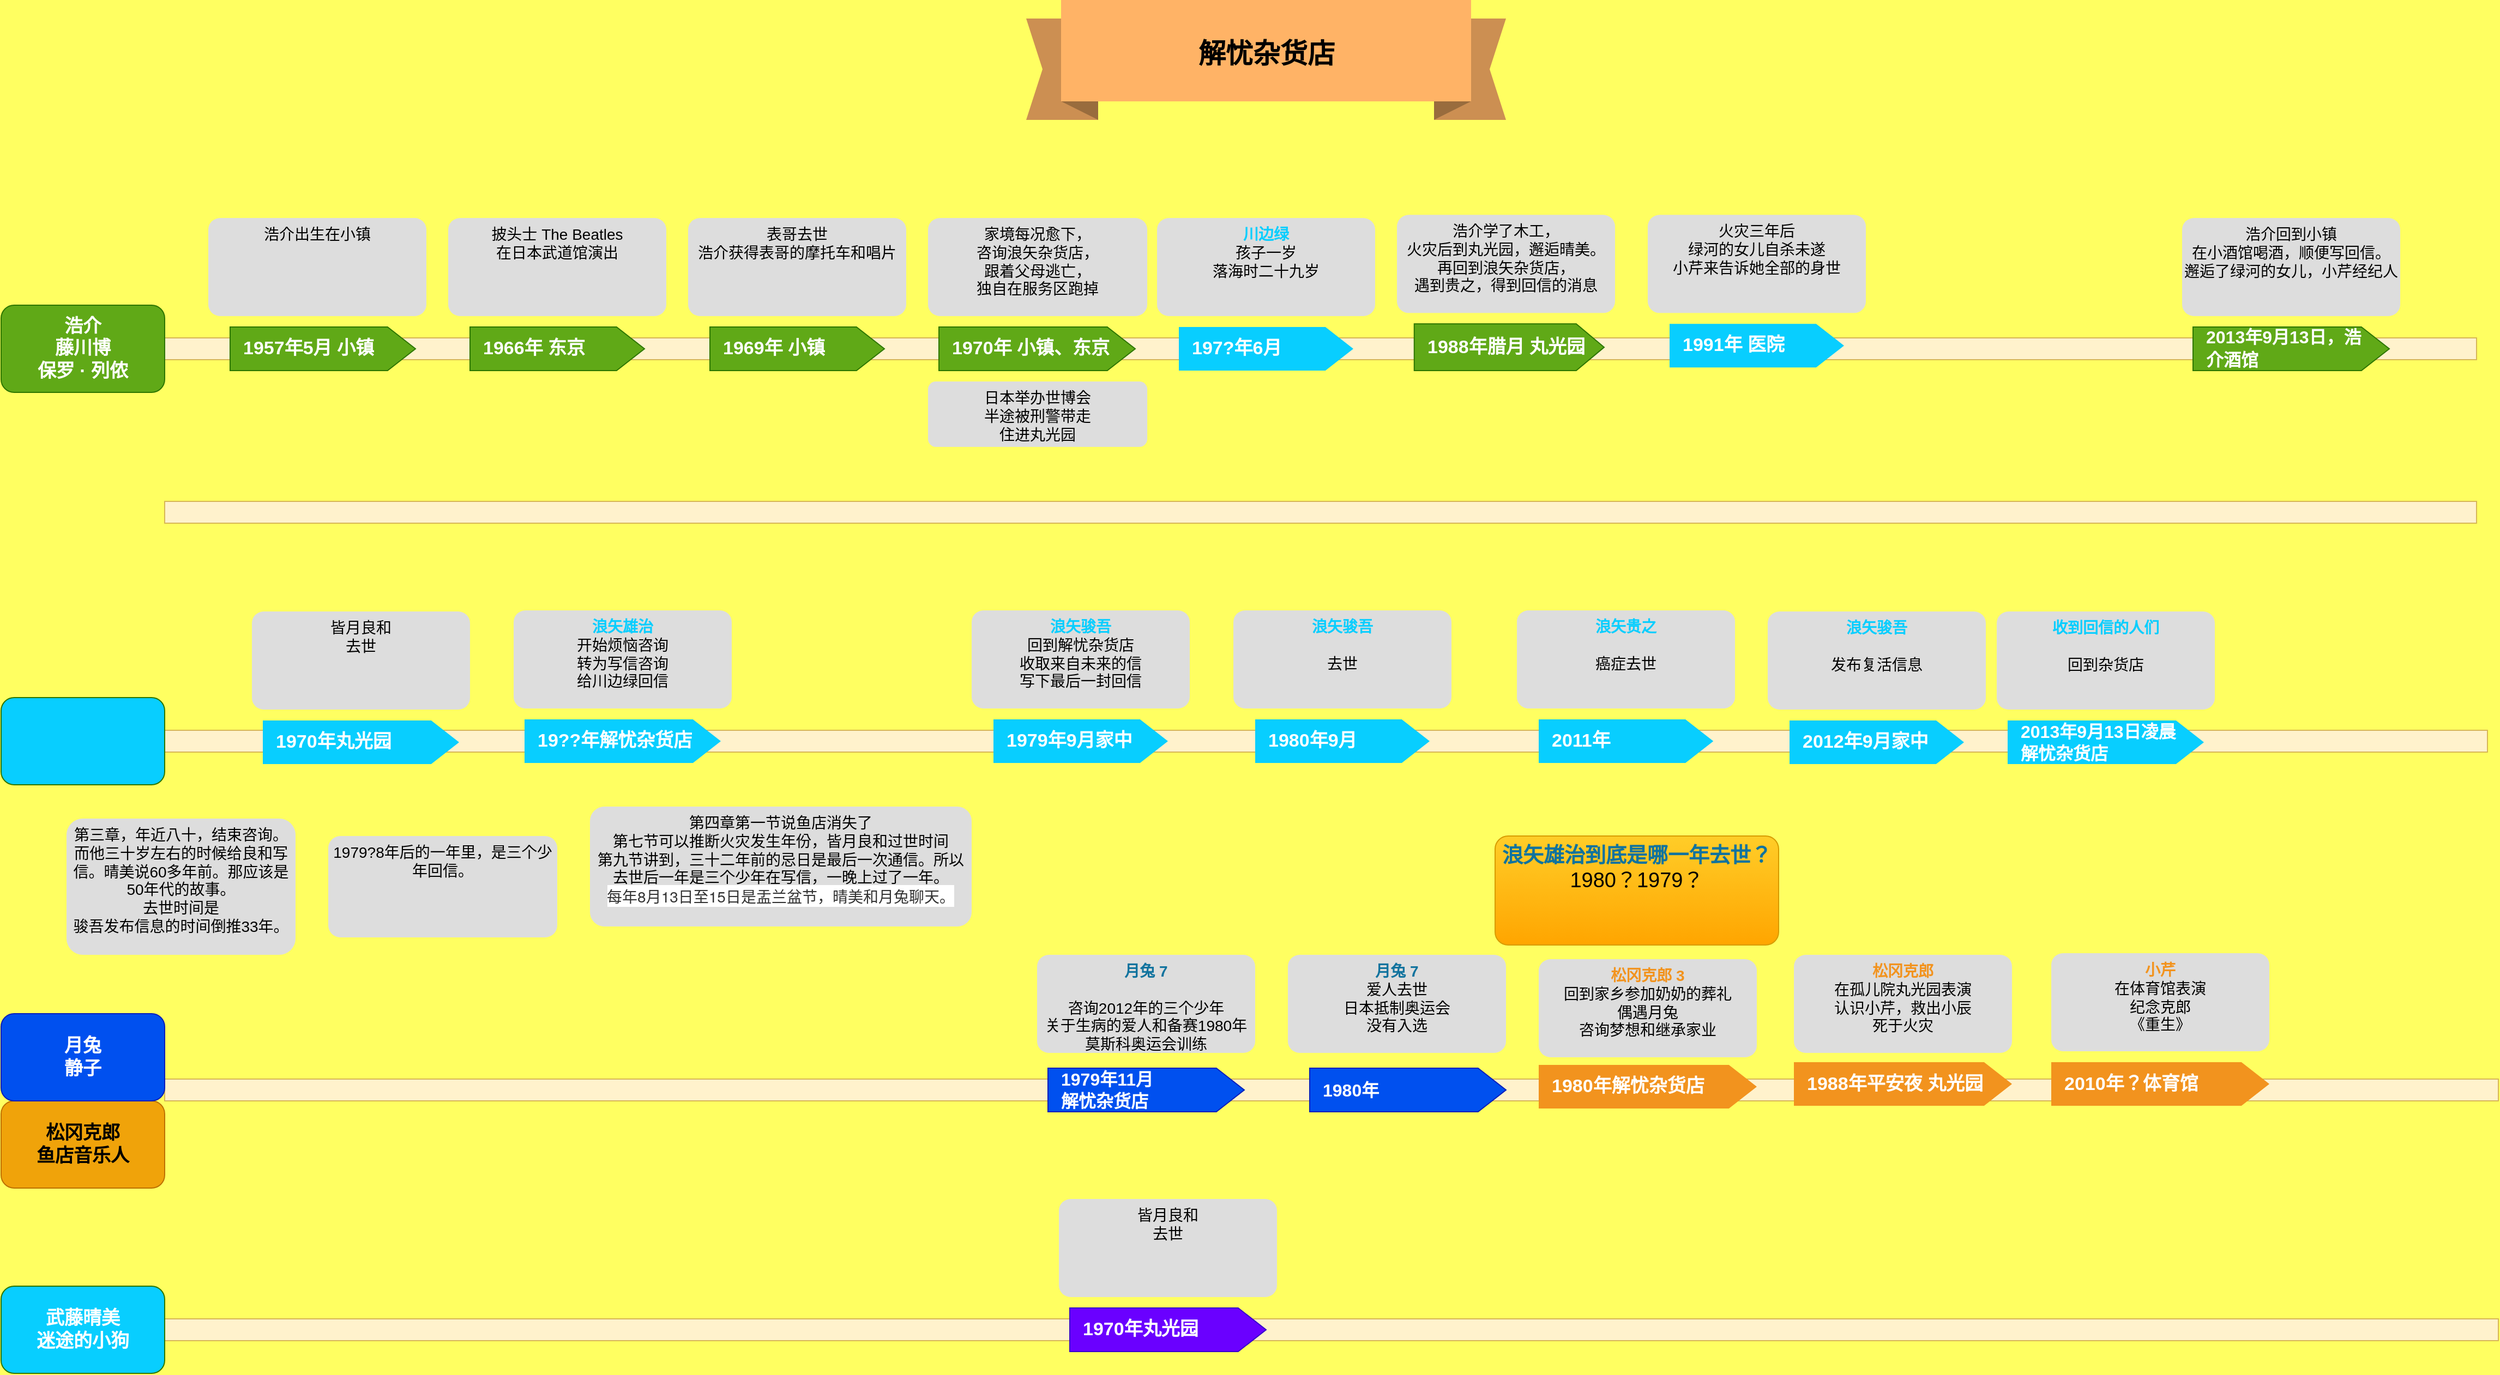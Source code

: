 <mxfile>
    <diagram id="RsIdBPM_8vTTZZchia6I" name="第 1 页">
        <mxGraphModel dx="990" dy="574" grid="1" gridSize="10" guides="1" tooltips="1" connect="1" arrows="1" fold="1" page="1" pageScale="1" pageWidth="1169" pageHeight="827" background="#FFFF61" math="0" shadow="0">
            <root>
                <mxCell id="0"/>
                <mxCell id="1" parent="0"/>
                <mxCell id="T1ekDT1JVOHgqmzILH7V-34" value="" style="fillColor=#fff2cc;rounded=0;strokeColor=#d6b656;fontFamily=Helvetica;fontSize=12;html=1;movable=1;resizable=1;rotatable=1;deletable=1;editable=1;connectable=1;" parent="1" vertex="1">
                    <mxGeometry x="160" y="1270" width="2140" height="20" as="geometry"/>
                </mxCell>
                <mxCell id="Er0_FSA5xdFPDI5IZl6u-3" value="" style="fillColor=#fff2cc;rounded=0;strokeColor=#d6b656;fontFamily=Helvetica;fontSize=12;html=1;movable=1;resizable=1;rotatable=1;deletable=1;editable=1;connectable=1;" parent="1" vertex="1">
                    <mxGeometry x="160" y="370" width="2120" height="20" as="geometry"/>
                </mxCell>
                <mxCell id="Lcyl5jMZLTwqMklo087K-77" value="" style="fillColor=#fff2cc;rounded=0;strokeColor=#d6b656;fontFamily=Helvetica;fontSize=12;html=1;movable=1;resizable=1;rotatable=1;deletable=1;editable=1;connectable=1;" parent="1" vertex="1">
                    <mxGeometry x="160" y="730" width="2130" height="20" as="geometry"/>
                </mxCell>
                <mxCell id="Lcyl5jMZLTwqMklo087K-66" value="" style="group;fontSize=10;" parent="1" vertex="1" connectable="0">
                    <mxGeometry x="1840" y="621" width="200" height="140" as="geometry"/>
                </mxCell>
                <mxCell id="Lcyl5jMZLTwqMklo087K-67" value="&lt;font style=&quot;font-size: 16px;&quot;&gt;2013年9月13日凌晨&lt;br style=&quot;font-size: 16px;&quot;&gt;解忧杂货店&lt;/font&gt;" style="shape=mxgraph.infographic.ribbonSimple;notch1=0;notch2=25.6;notch=0;html=1;fillColor=#08CEFF;strokeColor=none;shadow=0;fontSize=16;fontColor=#FFFFFF;align=left;spacingLeft=10;fontStyle=1;rounded=1;fontFamily=Helvetica;" parent="Lcyl5jMZLTwqMklo087K-66" vertex="1">
                    <mxGeometry x="10" y="100" width="180" height="40" as="geometry"/>
                </mxCell>
                <mxCell id="Lcyl5jMZLTwqMklo087K-68" value="&lt;font style=&quot;font-size: 14px;&quot;&gt;&lt;b style=&quot;&quot;&gt;&lt;font color=&quot;#08ceff&quot;&gt;收到回信的人们&lt;/font&gt;&lt;br&gt;&lt;/b&gt;&lt;br&gt;回到杂货店&lt;br style=&quot;font-size: 14px;&quot;&gt;&lt;/font&gt;" style="rounded=1;strokeColor=none;fillColor=#DDDDDD;align=center;arcSize=12;verticalAlign=top;whiteSpace=wrap;html=1;fontSize=14;fontFamily=Helvetica;fontColor=default;" parent="Lcyl5jMZLTwqMklo087K-66" vertex="1">
                    <mxGeometry width="200" height="90" as="geometry"/>
                </mxCell>
                <mxCell id="Lcyl5jMZLTwqMklo087K-79" value="" style="group" parent="1" vertex="1" connectable="0">
                    <mxGeometry x="480" y="620" width="200" height="140" as="geometry"/>
                </mxCell>
                <mxCell id="Lcyl5jMZLTwqMklo087K-80" value="19??年解忧杂货店" style="shape=mxgraph.infographic.ribbonSimple;notch1=0;notch2=25.6;notch=0;html=1;fillColor=#08CEFF;strokeColor=none;shadow=0;fontSize=17;fontColor=#FFFFFF;align=left;spacingLeft=10;fontStyle=1;rounded=1;fontFamily=Helvetica;" parent="Lcyl5jMZLTwqMklo087K-79" vertex="1">
                    <mxGeometry x="10" y="100" width="180" height="40" as="geometry"/>
                </mxCell>
                <mxCell id="Lcyl5jMZLTwqMklo087K-81" value="&lt;font style=&quot;font-size: 14px;&quot;&gt;&lt;b style=&quot;&quot;&gt;&lt;font color=&quot;#08ceff&quot;&gt;浪矢雄治&lt;/font&gt;&lt;br&gt;&lt;/b&gt;开始烦恼咨询&lt;br&gt;转为写信咨询&lt;br&gt;给川边绿回信&lt;br style=&quot;font-size: 14px;&quot;&gt;&lt;/font&gt;" style="rounded=1;strokeColor=none;fillColor=#DDDDDD;align=center;arcSize=12;verticalAlign=top;whiteSpace=wrap;html=1;fontSize=14;fontFamily=Helvetica;fontColor=default;" parent="Lcyl5jMZLTwqMklo087K-79" vertex="1">
                    <mxGeometry width="200" height="90" as="geometry"/>
                </mxCell>
                <mxCell id="Lcyl5jMZLTwqMklo087K-82" value="" style="group" parent="1" vertex="1" connectable="0">
                    <mxGeometry x="900" y="620" width="200" height="140" as="geometry"/>
                </mxCell>
                <mxCell id="Lcyl5jMZLTwqMklo087K-83" value="1979年9月家中" style="shape=mxgraph.infographic.ribbonSimple;notch1=0;notch2=25.6;notch=0;html=1;fillColor=#08CEFF;strokeColor=none;shadow=0;fontSize=17;fontColor=#FFFFFF;align=left;spacingLeft=10;fontStyle=1;rounded=1;fontFamily=Helvetica;" parent="Lcyl5jMZLTwqMklo087K-82" vertex="1">
                    <mxGeometry x="20" y="100" width="160" height="40" as="geometry"/>
                </mxCell>
                <mxCell id="Lcyl5jMZLTwqMklo087K-84" value="&lt;font style=&quot;font-size: 14px;&quot;&gt;&lt;b style=&quot;&quot;&gt;&lt;font color=&quot;#08ceff&quot;&gt;浪矢骏吾&lt;br&gt;&lt;/font&gt;&lt;/b&gt;回到解忧杂货店&lt;br&gt;收取来自未来的信&lt;br&gt;写下最后一封回信&lt;br style=&quot;font-size: 14px;&quot;&gt;&lt;/font&gt;" style="rounded=1;strokeColor=none;fillColor=#DDDDDD;align=center;arcSize=12;verticalAlign=top;whiteSpace=wrap;html=1;fontSize=14;fontFamily=Helvetica;fontColor=default;" parent="Lcyl5jMZLTwqMklo087K-82" vertex="1">
                    <mxGeometry width="200" height="90" as="geometry"/>
                </mxCell>
                <mxCell id="Lcyl5jMZLTwqMklo087K-105" value="" style="group" parent="1" vertex="1" connectable="0">
                    <mxGeometry x="1140" y="620" width="200" height="140" as="geometry"/>
                </mxCell>
                <mxCell id="Lcyl5jMZLTwqMklo087K-75" value="1980年9月" style="shape=mxgraph.infographic.ribbonSimple;notch1=0;notch2=25.6;notch=0;html=1;fillColor=#08CEFF;strokeColor=none;shadow=0;fontSize=17;fontColor=#FFFFFF;align=left;spacingLeft=10;fontStyle=1;rounded=1;fontFamily=Helvetica;" parent="Lcyl5jMZLTwqMklo087K-105" vertex="1">
                    <mxGeometry x="20" y="100" width="160" height="40" as="geometry"/>
                </mxCell>
                <mxCell id="Lcyl5jMZLTwqMklo087K-76" value="&lt;font style=&quot;font-size: 14px;&quot;&gt;&lt;b style=&quot;&quot;&gt;&lt;font color=&quot;#08ceff&quot;&gt;浪矢骏吾&lt;br&gt;&lt;/font&gt;&lt;br&gt;&lt;/b&gt;去世&lt;br&gt;&lt;br style=&quot;font-size: 14px;&quot;&gt;&lt;/font&gt;" style="rounded=1;strokeColor=none;fillColor=#DDDDDD;align=center;arcSize=12;verticalAlign=top;whiteSpace=wrap;html=1;fontSize=14;fontFamily=Helvetica;fontColor=default;" parent="Lcyl5jMZLTwqMklo087K-105" vertex="1">
                    <mxGeometry width="200" height="90" as="geometry"/>
                </mxCell>
                <mxCell id="Lcyl5jMZLTwqMklo087K-106" value="" style="group" parent="1" vertex="1" connectable="0">
                    <mxGeometry x="1630" y="621" width="200" height="140" as="geometry"/>
                </mxCell>
                <mxCell id="Lcyl5jMZLTwqMklo087K-62" value="2012年9月家中" style="shape=mxgraph.infographic.ribbonSimple;notch1=0;notch2=25.6;notch=0;html=1;fillColor=#08CEFF;strokeColor=none;shadow=0;fontSize=17;fontColor=#FFFFFF;align=left;spacingLeft=10;fontStyle=1;rounded=1;fontFamily=Helvetica;" parent="Lcyl5jMZLTwqMklo087K-106" vertex="1">
                    <mxGeometry x="20" y="100" width="160" height="40" as="geometry"/>
                </mxCell>
                <mxCell id="Lcyl5jMZLTwqMklo087K-63" value="&lt;font style=&quot;font-size: 14px;&quot;&gt;&lt;b style=&quot;&quot;&gt;&lt;font color=&quot;#08ceff&quot;&gt;浪矢骏吾&lt;br&gt;&lt;/font&gt;&lt;br&gt;&lt;/b&gt;发布复活信息&lt;br&gt;&lt;br style=&quot;font-size: 14px;&quot;&gt;&lt;/font&gt;" style="rounded=1;strokeColor=none;fillColor=#DDDDDD;align=center;arcSize=12;verticalAlign=top;whiteSpace=wrap;html=1;fontSize=14;fontFamily=Helvetica;fontColor=default;" parent="Lcyl5jMZLTwqMklo087K-106" vertex="1">
                    <mxGeometry width="200" height="90" as="geometry"/>
                </mxCell>
                <mxCell id="Lcyl5jMZLTwqMklo087K-109" value="解忧杂货店" style="html=1;shape=mxgraph.infographic.banner;dx=32;dy=17;notch=15;fillColor=#FFB366;strokeColor=none;align=center;verticalAlign=middle;fontColor=#000000;fontSize=25;fontStyle=1;spacingBottom=15;rounded=1;fontFamily=Helvetica;" parent="1" vertex="1">
                    <mxGeometry x="950" y="60" width="440" height="110" as="geometry"/>
                </mxCell>
                <mxCell id="BkZdQL9q9m6PkunKn8Eg-16" value="" style="group;fontSize=10;" parent="1" vertex="1" connectable="0">
                    <mxGeometry x="2010" y="260" width="200" height="160" as="geometry"/>
                </mxCell>
                <mxCell id="BkZdQL9q9m6PkunKn8Eg-17" value="&lt;font style=&quot;font-size: 16px;&quot;&gt;2013年9月13日，浩&lt;br&gt;介酒馆&lt;/font&gt;" style="shape=mxgraph.infographic.ribbonSimple;notch1=0;notch2=25.6;notch=0;html=1;fillColor=#60a917;strokeColor=#2D7600;shadow=0;fontSize=17;fontColor=#ffffff;align=left;spacingLeft=10;fontStyle=1;rounded=1;fontFamily=Helvetica;gradientColor=none;" parent="BkZdQL9q9m6PkunKn8Eg-16" vertex="1">
                    <mxGeometry x="10" y="100" width="180" height="40" as="geometry"/>
                </mxCell>
                <mxCell id="BkZdQL9q9m6PkunKn8Eg-18" value="浩介回到小镇&lt;br&gt;在小酒馆喝酒，顺便写回信。&lt;font&gt;&lt;font color=&quot;#08ceff&quot;&gt;&lt;b&gt;&lt;br&gt;&lt;/b&gt;&lt;/font&gt;邂逅了绿河的女儿，小芹经纪人&lt;br style=&quot;font-size: 14px;&quot;&gt;&lt;/font&gt;" style="rounded=1;strokeColor=none;fillColor=#DDDDDD;align=center;arcSize=12;verticalAlign=top;whiteSpace=wrap;html=1;fontSize=14;fontFamily=Helvetica;fontColor=default;" parent="BkZdQL9q9m6PkunKn8Eg-16" vertex="1">
                    <mxGeometry width="200" height="90" as="geometry"/>
                </mxCell>
                <mxCell id="BkZdQL9q9m6PkunKn8Eg-15" value="&lt;font style=&quot;font-size: 14px;&quot;&gt;第三章，年近八十，结束咨询。而他三十岁左右的时候给良和写信。晴美说60多年前。那应该是50年代的故事。&lt;br&gt;去世时间是&lt;br&gt;骏吾发布信息的时间倒推33年。&lt;br style=&quot;font-size: 14px;&quot;&gt;&lt;/font&gt;" style="rounded=1;strokeColor=none;fillColor=#DDDDDD;align=center;arcSize=12;verticalAlign=top;whiteSpace=wrap;html=1;fontSize=14;fontFamily=Helvetica;fontColor=default;" parent="1" vertex="1">
                    <mxGeometry x="70" y="811" width="210" height="125" as="geometry"/>
                </mxCell>
                <mxCell id="Er0_FSA5xdFPDI5IZl6u-1" value="&lt;font style=&quot;font-size: 14px;&quot;&gt;第四章第一节说鱼店消失了&lt;br&gt;第七节可以推断火灾发生年份，皆月良和过世时间&lt;br&gt;第九节讲到，三十二年前的忌日是最后一次通信。所以去世后一年是三个少年在写信，一晚上过了一年。&lt;br&gt;&lt;span style=&quot;color: rgb(51, 51, 51); font-family: &amp;quot;Helvetica Neue&amp;quot;, Helvetica, Arial, &amp;quot;PingFang SC&amp;quot;, &amp;quot;Hiragino Sans GB&amp;quot;, &amp;quot;Microsoft YaHei&amp;quot;, &amp;quot;WenQuanYi Micro Hei&amp;quot;, sans-serif; text-align: start; text-indent: 28px; background-color: rgb(255, 255, 255);&quot;&gt;每年8月13日至15日是盂兰盆节，晴美和月兔聊天。&lt;/span&gt;&lt;br style=&quot;font-size: 14px;&quot;&gt;&lt;/font&gt;" style="rounded=1;strokeColor=none;fillColor=#DDDDDD;align=center;arcSize=12;verticalAlign=top;whiteSpace=wrap;html=1;fontSize=14;fontFamily=Helvetica;fontColor=default;" parent="1" vertex="1">
                    <mxGeometry x="550" y="800" width="350" height="110" as="geometry"/>
                </mxCell>
                <mxCell id="Er0_FSA5xdFPDI5IZl6u-6" value="" style="fillColor=#fff2cc;rounded=0;strokeColor=#d6b656;fontFamily=Helvetica;fontSize=12;html=1;movable=1;resizable=1;rotatable=1;deletable=1;editable=1;connectable=1;" parent="1" vertex="1">
                    <mxGeometry x="160" y="520" width="2120" height="20" as="geometry"/>
                </mxCell>
                <mxCell id="Er0_FSA5xdFPDI5IZl6u-8" value="" style="group" parent="1" vertex="1" connectable="0">
                    <mxGeometry x="240" y="621" width="200" height="140" as="geometry"/>
                </mxCell>
                <mxCell id="Er0_FSA5xdFPDI5IZl6u-9" value="1970年丸光园" style="shape=mxgraph.infographic.ribbonSimple;notch1=0;notch2=25.6;notch=0;html=1;fillColor=#08CEFF;strokeColor=none;shadow=0;fontSize=17;fontColor=#FFFFFF;align=left;spacingLeft=10;fontStyle=1;rounded=1;fontFamily=Helvetica;" parent="Er0_FSA5xdFPDI5IZl6u-8" vertex="1">
                    <mxGeometry x="10" y="100" width="180" height="40" as="geometry"/>
                </mxCell>
                <mxCell id="Er0_FSA5xdFPDI5IZl6u-10" value="&lt;font style=&quot;font-size: 14px;&quot;&gt;皆月良和&lt;br&gt;去世&lt;br style=&quot;font-size: 14px;&quot;&gt;&lt;/font&gt;" style="rounded=1;strokeColor=none;fillColor=#DDDDDD;align=center;arcSize=12;verticalAlign=top;whiteSpace=wrap;html=1;fontSize=14;fontFamily=Helvetica;fontColor=default;" parent="Er0_FSA5xdFPDI5IZl6u-8" vertex="1">
                    <mxGeometry width="200" height="90" as="geometry"/>
                </mxCell>
                <mxCell id="Er0_FSA5xdFPDI5IZl6u-12" value="&lt;font style=&quot;font-size: 14px;&quot;&gt;1979?8年后的一年里，是三个少年回信。&lt;br style=&quot;font-size: 14px;&quot;&gt;&lt;/font&gt;" style="rounded=1;strokeColor=none;fillColor=#DDDDDD;align=center;arcSize=12;verticalAlign=top;whiteSpace=wrap;html=1;fontSize=14;fontFamily=Helvetica;fontColor=default;" parent="1" vertex="1">
                    <mxGeometry x="310" y="827" width="210" height="93" as="geometry"/>
                </mxCell>
                <mxCell id="T1ekDT1JVOHgqmzILH7V-2" value="浩介&lt;br style=&quot;font-size: 17px;&quot;&gt;藤川博&lt;br style=&quot;font-size: 17px;&quot;&gt;保罗 · 列侬" style="rounded=1;whiteSpace=wrap;html=1;fontSize=17;fontStyle=1;labelBackgroundColor=none;fillColor=#60a917;fontColor=#ffffff;strokeColor=#2D7600;" parent="1" vertex="1">
                    <mxGeometry x="10" y="340" width="150" height="80" as="geometry"/>
                </mxCell>
                <mxCell id="T1ekDT1JVOHgqmzILH7V-4" value="" style="group" parent="1" vertex="1" connectable="0">
                    <mxGeometry x="200" y="260" width="200" height="140" as="geometry"/>
                </mxCell>
                <mxCell id="BkZdQL9q9m6PkunKn8Eg-6" value="&lt;font style=&quot;font-size: 14px;&quot;&gt;浩介出生在小镇&lt;br style=&quot;font-size: 14px;&quot;&gt;&lt;/font&gt;" style="rounded=1;strokeColor=none;fillColor=#DDDDDD;align=center;arcSize=12;verticalAlign=top;whiteSpace=wrap;html=1;fontSize=14;fontFamily=Helvetica;fontColor=default;" parent="T1ekDT1JVOHgqmzILH7V-4" vertex="1">
                    <mxGeometry width="200" height="90" as="geometry"/>
                </mxCell>
                <mxCell id="BkZdQL9q9m6PkunKn8Eg-5" value="1957年5月 小镇" style="shape=mxgraph.infographic.ribbonSimple;notch1=0;notch2=25.6;notch=0;html=1;fillColor=#60a917;strokeColor=#2D7600;shadow=0;fontSize=17;align=left;spacingLeft=10;fontStyle=1;rounded=1;fontFamily=Helvetica;fontColor=#ffffff;" parent="T1ekDT1JVOHgqmzILH7V-4" vertex="1">
                    <mxGeometry x="20" y="100" width="170" height="40" as="geometry"/>
                </mxCell>
                <mxCell id="T1ekDT1JVOHgqmzILH7V-5" value="" style="group;align=right;" parent="1" vertex="1" connectable="0">
                    <mxGeometry x="420" y="260" width="200" height="140" as="geometry"/>
                </mxCell>
                <mxCell id="T1ekDT1JVOHgqmzILH7V-6" value="&lt;font style=&quot;font-size: 14px;&quot;&gt;披头士 The Beatles&lt;br&gt;在日本武道馆演出&lt;br style=&quot;font-size: 14px;&quot;&gt;&lt;/font&gt;" style="rounded=1;strokeColor=none;fillColor=#DDDDDD;align=center;arcSize=12;verticalAlign=top;whiteSpace=wrap;html=1;fontSize=14;fontFamily=Helvetica;fontColor=default;" parent="T1ekDT1JVOHgqmzILH7V-5" vertex="1">
                    <mxGeometry width="200" height="90" as="geometry"/>
                </mxCell>
                <mxCell id="T1ekDT1JVOHgqmzILH7V-7" value="1966年 东京" style="shape=mxgraph.infographic.ribbonSimple;notch1=0;notch2=25.6;notch=0;html=1;fillColor=#60a917;strokeColor=#2D7600;shadow=0;fontSize=17;align=left;spacingLeft=10;fontStyle=1;rounded=1;fontFamily=Helvetica;fontColor=#ffffff;" parent="T1ekDT1JVOHgqmzILH7V-5" vertex="1">
                    <mxGeometry x="20" y="100" width="160" height="40" as="geometry"/>
                </mxCell>
                <mxCell id="T1ekDT1JVOHgqmzILH7V-8" value="" style="group;align=right;" parent="1" vertex="1" connectable="0">
                    <mxGeometry x="640" y="260" width="200" height="140" as="geometry"/>
                </mxCell>
                <mxCell id="T1ekDT1JVOHgqmzILH7V-9" value="&lt;font style=&quot;font-size: 14px;&quot;&gt;表哥去世&lt;br&gt;浩介获得表哥的摩托车和唱片&lt;br style=&quot;font-size: 14px;&quot;&gt;&lt;/font&gt;" style="rounded=1;strokeColor=none;fillColor=#DDDDDD;align=center;arcSize=12;verticalAlign=top;whiteSpace=wrap;html=1;fontSize=14;fontFamily=Helvetica;fontColor=default;" parent="T1ekDT1JVOHgqmzILH7V-8" vertex="1">
                    <mxGeometry width="200" height="90" as="geometry"/>
                </mxCell>
                <mxCell id="T1ekDT1JVOHgqmzILH7V-10" value="1969年 小镇" style="shape=mxgraph.infographic.ribbonSimple;notch1=0;notch2=25.6;notch=0;html=1;fillColor=#60a917;strokeColor=#2D7600;shadow=0;fontSize=17;align=left;spacingLeft=10;fontStyle=1;rounded=1;fontFamily=Helvetica;fontColor=#ffffff;" parent="T1ekDT1JVOHgqmzILH7V-8" vertex="1">
                    <mxGeometry x="20" y="100" width="160" height="40" as="geometry"/>
                </mxCell>
                <mxCell id="T1ekDT1JVOHgqmzILH7V-11" value="" style="group" parent="1" vertex="1" connectable="0">
                    <mxGeometry x="860" y="260" width="201.03" height="140" as="geometry"/>
                </mxCell>
                <mxCell id="BkZdQL9q9m6PkunKn8Eg-8" value="1970年 小镇、东京" style="shape=mxgraph.infographic.ribbonSimple;notch1=0;notch2=25.6;notch=0;html=1;fillColor=#60a917;strokeColor=#2D7600;shadow=0;fontSize=17;fontColor=#ffffff;align=left;spacingLeft=10;fontStyle=1;rounded=1;fontFamily=Helvetica;" parent="T1ekDT1JVOHgqmzILH7V-11" vertex="1">
                    <mxGeometry x="10" y="100" width="180" height="40" as="geometry"/>
                </mxCell>
                <mxCell id="BkZdQL9q9m6PkunKn8Eg-9" value="&lt;font style=&quot;font-size: 14px;&quot;&gt;家境每况愈下，&lt;br&gt;咨询浪矢杂货店，&lt;br&gt;跟着父母逃亡，&lt;br&gt;独自在服务区跑掉&lt;br&gt;&lt;br&gt;&lt;br style=&quot;font-size: 14px;&quot;&gt;&lt;/font&gt;" style="rounded=1;strokeColor=none;fillColor=#DDDDDD;align=center;arcSize=12;verticalAlign=top;whiteSpace=wrap;html=1;fontSize=14;fontFamily=Helvetica;fontColor=default;" parent="T1ekDT1JVOHgqmzILH7V-11" vertex="1">
                    <mxGeometry width="201.03" height="90" as="geometry"/>
                </mxCell>
                <mxCell id="T1ekDT1JVOHgqmzILH7V-15" value="&lt;font style=&quot;font-size: 14px;&quot;&gt;日本举办世博会&lt;br&gt;半途被刑警带走&lt;br&gt;住进丸光园&lt;br style=&quot;font-size: 14px;&quot;&gt;&lt;/font&gt;" style="rounded=1;strokeColor=none;fillColor=#DDDDDD;align=center;arcSize=12;verticalAlign=top;whiteSpace=wrap;html=1;fontSize=14;fontFamily=Helvetica;fontColor=default;" parent="1" vertex="1">
                    <mxGeometry x="860" y="410" width="201.03" height="60" as="geometry"/>
                </mxCell>
                <mxCell id="T1ekDT1JVOHgqmzILH7V-16" value="" style="group" parent="1" vertex="1" connectable="0">
                    <mxGeometry x="1290" y="257.14" width="200" height="142.86" as="geometry"/>
                </mxCell>
                <mxCell id="BkZdQL9q9m6PkunKn8Eg-11" value="1988年腊月 丸光园" style="shape=mxgraph.infographic.ribbonSimple;notch1=0;notch2=25.6;notch=0;html=1;fillColor=#60a917;strokeColor=#2D7600;shadow=0;fontSize=17;fontColor=#ffffff;align=left;spacingLeft=10;fontStyle=1;rounded=1;fontFamily=Helvetica;verticalAlign=middle;gradientColor=none;" parent="T1ekDT1JVOHgqmzILH7V-16" vertex="1">
                    <mxGeometry x="15.87" y="100" width="174.13" height="42.86" as="geometry"/>
                </mxCell>
                <mxCell id="BkZdQL9q9m6PkunKn8Eg-12" value="&lt;font style=&quot;font-size: 14px;&quot;&gt;浩介学了木工，&lt;br&gt;火灾后到丸光园，邂逅晴美。&lt;br&gt;再回到浪矢杂货店，&lt;br&gt;遇到贵之，得到回信的消息&lt;br style=&quot;font-size: 14px;&quot;&gt;&lt;/font&gt;" style="rounded=1;strokeColor=none;fillColor=#DDDDDD;align=center;arcSize=12;verticalAlign=top;whiteSpace=wrap;html=1;fontSize=14;fontFamily=Helvetica;fontColor=default;" parent="T1ekDT1JVOHgqmzILH7V-16" vertex="1">
                    <mxGeometry width="200" height="90" as="geometry"/>
                </mxCell>
                <mxCell id="T1ekDT1JVOHgqmzILH7V-17" value="" style="rounded=1;whiteSpace=wrap;html=1;fontSize=17;fontStyle=1;labelBackgroundColor=none;fillColor=#08CEFF;fontColor=#ffffff;strokeColor=#2D7600;" parent="1" vertex="1">
                    <mxGeometry x="10" y="700" width="150" height="80" as="geometry"/>
                </mxCell>
                <mxCell id="T1ekDT1JVOHgqmzILH7V-18" value="" style="group" parent="1" vertex="1" connectable="0">
                    <mxGeometry x="1070" y="260" width="200" height="140" as="geometry"/>
                </mxCell>
                <mxCell id="T1ekDT1JVOHgqmzILH7V-19" value="197?年6月" style="shape=mxgraph.infographic.ribbonSimple;notch1=0;notch2=25.6;notch=0;html=1;fillColor=#08CEFF;strokeColor=none;shadow=0;fontSize=17;fontColor=#FFFFFF;align=left;spacingLeft=10;fontStyle=1;rounded=1;fontFamily=Helvetica;" parent="T1ekDT1JVOHgqmzILH7V-18" vertex="1">
                    <mxGeometry x="20" y="100" width="160" height="40" as="geometry"/>
                </mxCell>
                <mxCell id="T1ekDT1JVOHgqmzILH7V-20" value="&lt;font style=&quot;font-size: 14px;&quot;&gt;&lt;b style=&quot;&quot;&gt;&lt;font color=&quot;#08ceff&quot;&gt;川边绿&lt;br&gt;&lt;/font&gt;&lt;/b&gt;孩子一岁&lt;br&gt;落海时二十九岁&lt;br style=&quot;font-size: 14px;&quot;&gt;&lt;/font&gt;" style="rounded=1;strokeColor=none;fillColor=#DDDDDD;align=center;arcSize=12;verticalAlign=top;whiteSpace=wrap;html=1;fontSize=14;fontFamily=Helvetica;fontColor=default;" parent="T1ekDT1JVOHgqmzILH7V-18" vertex="1">
                    <mxGeometry width="200" height="90" as="geometry"/>
                </mxCell>
                <mxCell id="T1ekDT1JVOHgqmzILH7V-21" value="" style="group" parent="1" vertex="1" connectable="0">
                    <mxGeometry x="1520" y="257.14" width="200" height="140" as="geometry"/>
                </mxCell>
                <mxCell id="T1ekDT1JVOHgqmzILH7V-22" value="1991年 医院" style="shape=mxgraph.infographic.ribbonSimple;notch1=0;notch2=25.6;notch=0;html=1;fillColor=#08CEFF;strokeColor=none;shadow=0;fontSize=17;fontColor=#FFFFFF;align=left;spacingLeft=10;fontStyle=1;rounded=1;fontFamily=Helvetica;" parent="T1ekDT1JVOHgqmzILH7V-21" vertex="1">
                    <mxGeometry x="20" y="100" width="160" height="40" as="geometry"/>
                </mxCell>
                <mxCell id="T1ekDT1JVOHgqmzILH7V-23" value="&lt;font style=&quot;font-size: 14px;&quot;&gt;火灾三年后&lt;br&gt;绿河的女儿自杀未遂&lt;br&gt;小芹来告诉她全部的身世&lt;br style=&quot;font-size: 14px;&quot;&gt;&lt;/font&gt;" style="rounded=1;strokeColor=none;fillColor=#DDDDDD;align=center;arcSize=12;verticalAlign=top;whiteSpace=wrap;html=1;fontSize=14;fontFamily=Helvetica;fontColor=default;" parent="T1ekDT1JVOHgqmzILH7V-21" vertex="1">
                    <mxGeometry width="200" height="90" as="geometry"/>
                </mxCell>
                <mxCell id="Er0_FSA5xdFPDI5IZl6u-7" value="" style="fillColor=#fff2cc;rounded=0;strokeColor=#d6b656;fontFamily=Helvetica;fontSize=12;html=1;movable=1;resizable=1;rotatable=1;deletable=1;editable=1;connectable=1;" parent="1" vertex="1">
                    <mxGeometry x="160" y="1050" width="2140" height="20" as="geometry"/>
                </mxCell>
                <mxCell id="Lcyl5jMZLTwqMklo087K-86" value="1979年11月&lt;br style=&quot;font-size: 16px;&quot;&gt;解忧杂货店" style="shape=mxgraph.infographic.ribbonSimple;notch1=0;notch2=25.6;notch=0;html=1;fillColor=#0050ef;strokeColor=#001DBC;shadow=0;fontSize=16;fontColor=#ffffff;align=left;spacingLeft=10;fontStyle=1;rounded=1;fontFamily=Helvetica;" parent="1" vertex="1">
                    <mxGeometry x="970" y="1040" width="180" height="40" as="geometry"/>
                </mxCell>
                <mxCell id="Lcyl5jMZLTwqMklo087K-87" value="&lt;font style=&quot;font-size: 14px;&quot;&gt;&lt;font style=&quot;font-size: 14px;&quot; color=&quot;#10739E&quot;&gt;&lt;b style=&quot;font-size: 14px;&quot;&gt;月兔 7&lt;br&gt;&lt;/b&gt;&lt;/font&gt;&lt;br style=&quot;font-size: 14px;&quot;&gt;咨询2012年的三个少年&lt;br&gt;关于生病的爱人和备赛1980年莫斯科奥运会训练&lt;br&gt;&lt;br style=&quot;font-size: 14px;&quot;&gt;&lt;/font&gt;" style="rounded=1;strokeColor=none;fillColor=#DDDDDD;align=center;arcSize=12;verticalAlign=top;whiteSpace=wrap;html=1;fontSize=14;fontFamily=Helvetica;fontColor=default;" parent="1" vertex="1">
                    <mxGeometry x="960" y="936" width="200" height="90" as="geometry"/>
                </mxCell>
                <mxCell id="T1ekDT1JVOHgqmzILH7V-24" value="&lt;font style=&quot;font-size: 19px;&quot;&gt;&lt;font color=&quot;#10739e&quot; style=&quot;font-size: 19px;&quot;&gt;&lt;b style=&quot;font-size: 19px;&quot;&gt;浪矢雄治到底是哪一年去世？&lt;br style=&quot;font-size: 19px;&quot;&gt;&lt;/b&gt;&lt;/font&gt;1980？1979？&lt;br style=&quot;font-size: 19px;&quot;&gt;&lt;/font&gt;" style="rounded=1;strokeColor=#d79b00;fillColor=#ffcd28;align=center;arcSize=12;verticalAlign=top;whiteSpace=wrap;html=1;fontSize=19;fontFamily=Helvetica;gradientColor=#ffa500;" parent="1" vertex="1">
                    <mxGeometry x="1380" y="827" width="260" height="100" as="geometry"/>
                </mxCell>
                <mxCell id="T1ekDT1JVOHgqmzILH7V-25" value="&lt;font style=&quot;font-size: 14px;&quot;&gt;&lt;font style=&quot;font-size: 14px;&quot; color=&quot;#10739E&quot;&gt;&lt;b style=&quot;font-size: 14px;&quot;&gt;月兔 7&lt;/b&gt;&lt;/font&gt;&lt;br style=&quot;font-size: 14px;&quot;&gt;爱人去世&lt;br&gt;日本抵制奥运会&lt;br&gt;没有入选&lt;br style=&quot;font-size: 14px;&quot;&gt;&lt;/font&gt;" style="rounded=1;strokeColor=none;fillColor=#DDDDDD;align=center;arcSize=12;verticalAlign=top;whiteSpace=wrap;html=1;fontSize=14;fontFamily=Helvetica;fontColor=default;" parent="1" vertex="1">
                    <mxGeometry x="1190" y="936" width="200" height="90" as="geometry"/>
                </mxCell>
                <mxCell id="T1ekDT1JVOHgqmzILH7V-26" value="1980年" style="shape=mxgraph.infographic.ribbonSimple;notch1=0;notch2=25.6;notch=0;html=1;fillColor=#0050ef;strokeColor=#001DBC;shadow=0;fontSize=16;fontColor=#ffffff;align=left;spacingLeft=10;fontStyle=1;rounded=1;fontFamily=Helvetica;" parent="1" vertex="1">
                    <mxGeometry x="1210" y="1040" width="180" height="40" as="geometry"/>
                </mxCell>
                <mxCell id="T1ekDT1JVOHgqmzILH7V-27" value="" style="group" parent="1" vertex="1" connectable="0">
                    <mxGeometry x="1400" y="620" width="200" height="140" as="geometry"/>
                </mxCell>
                <mxCell id="T1ekDT1JVOHgqmzILH7V-28" value="2012年9月家中" style="shape=mxgraph.infographic.ribbonSimple;notch1=0;notch2=25.6;notch=0;html=1;fillColor=#08CEFF;strokeColor=none;shadow=0;fontSize=17;fontColor=#FFFFFF;align=left;spacingLeft=10;fontStyle=1;rounded=1;fontFamily=Helvetica;" parent="T1ekDT1JVOHgqmzILH7V-27" vertex="1">
                    <mxGeometry x="20" y="100" width="160" height="40" as="geometry"/>
                </mxCell>
                <mxCell id="T1ekDT1JVOHgqmzILH7V-29" value="&lt;font style=&quot;font-size: 14px;&quot;&gt;&lt;b style=&quot;&quot;&gt;&lt;font color=&quot;#08ceff&quot;&gt;浪矢骏吾&lt;br&gt;&lt;/font&gt;&lt;br&gt;&lt;/b&gt;发布复活信息&lt;br&gt;&lt;br style=&quot;font-size: 14px;&quot;&gt;&lt;/font&gt;" style="rounded=1;strokeColor=none;fillColor=#DDDDDD;align=center;arcSize=12;verticalAlign=top;whiteSpace=wrap;html=1;fontSize=14;fontFamily=Helvetica;fontColor=default;" parent="T1ekDT1JVOHgqmzILH7V-27" vertex="1">
                    <mxGeometry width="200" height="90" as="geometry"/>
                </mxCell>
                <mxCell id="T1ekDT1JVOHgqmzILH7V-30" value="" style="group" parent="T1ekDT1JVOHgqmzILH7V-27" vertex="1" connectable="0">
                    <mxGeometry width="200" height="140" as="geometry"/>
                </mxCell>
                <mxCell id="T1ekDT1JVOHgqmzILH7V-31" value="2011年" style="shape=mxgraph.infographic.ribbonSimple;notch1=0;notch2=25.6;notch=0;html=1;fillColor=#08CEFF;strokeColor=none;shadow=0;fontSize=17;fontColor=#FFFFFF;align=left;spacingLeft=10;fontStyle=1;rounded=1;fontFamily=Helvetica;" parent="T1ekDT1JVOHgqmzILH7V-30" vertex="1">
                    <mxGeometry x="20" y="100" width="160" height="40" as="geometry"/>
                </mxCell>
                <mxCell id="T1ekDT1JVOHgqmzILH7V-32" value="&lt;font style=&quot;font-size: 14px;&quot;&gt;&lt;b style=&quot;&quot;&gt;&lt;font color=&quot;#08ceff&quot;&gt;浪矢贵之&lt;br&gt;&lt;/font&gt;&lt;br&gt;&lt;/b&gt;癌症去世&lt;br&gt;&lt;br style=&quot;font-size: 14px;&quot;&gt;&lt;/font&gt;" style="rounded=1;strokeColor=none;fillColor=#DDDDDD;align=center;arcSize=12;verticalAlign=top;whiteSpace=wrap;html=1;fontSize=14;fontFamily=Helvetica;fontColor=default;" parent="T1ekDT1JVOHgqmzILH7V-30" vertex="1">
                    <mxGeometry width="200" height="90" as="geometry"/>
                </mxCell>
                <mxCell id="Lcyl5jMZLTwqMklo087K-47" value="" style="group" parent="1" vertex="1" connectable="0">
                    <mxGeometry x="1890" y="934.5" width="220" height="140" as="geometry"/>
                </mxCell>
                <mxCell id="T1ekDT1JVOHgqmzILH7V-33" value="" style="group" parent="Lcyl5jMZLTwqMklo087K-47" vertex="1" connectable="0">
                    <mxGeometry width="200" height="140" as="geometry"/>
                </mxCell>
                <mxCell id="Lcyl5jMZLTwqMklo087K-48" value="2010年？体育馆" style="shape=mxgraph.infographic.ribbonSimple;notch1=0;notch2=25.6;notch=0;html=1;fillColor=#F2931E;strokeColor=none;shadow=0;fontSize=17;fontColor=#FFFFFF;align=left;spacingLeft=10;fontStyle=1;rounded=1;fontFamily=Helvetica;" parent="T1ekDT1JVOHgqmzILH7V-33" vertex="1">
                    <mxGeometry y="100" width="200" height="40" as="geometry"/>
                </mxCell>
                <mxCell id="Lcyl5jMZLTwqMklo087K-49" value="&lt;font style=&quot;font-size: 14px;&quot;&gt;&lt;span style=&quot;font-weight: 700;&quot;&gt;&lt;font color=&quot;#f2931e&quot;&gt;小芹&lt;/font&gt;&lt;/span&gt;&lt;br style=&quot;font-size: 14px;&quot;&gt;在体育馆表演&lt;br&gt;纪念克郎&lt;br&gt;《重生》&lt;br style=&quot;font-size: 14px;&quot;&gt;&lt;/font&gt;" style="rounded=1;strokeColor=none;fillColor=#DDDDDD;align=center;arcSize=12;verticalAlign=top;whiteSpace=wrap;html=1;fontSize=14;fontFamily=Helvetica;fontColor=default;" parent="T1ekDT1JVOHgqmzILH7V-33" vertex="1">
                    <mxGeometry width="200" height="90" as="geometry"/>
                </mxCell>
                <mxCell id="Lcyl5jMZLTwqMklo087K-108" value="" style="group" parent="1" vertex="1" connectable="0">
                    <mxGeometry x="1420" y="940" width="200" height="137" as="geometry"/>
                </mxCell>
                <mxCell id="Lcyl5jMZLTwqMklo087K-41" value="1980年解忧杂货店" style="shape=mxgraph.infographic.ribbonSimple;notch1=0;notch2=25.6;notch=0;html=1;fillColor=#F2931E;strokeColor=none;shadow=0;fontSize=17;fontColor=#FFFFFF;align=left;spacingLeft=10;fontStyle=1;rounded=1;fontFamily=Helvetica;" parent="Lcyl5jMZLTwqMklo087K-108" vertex="1">
                    <mxGeometry y="97" width="200" height="40" as="geometry"/>
                </mxCell>
                <mxCell id="Lcyl5jMZLTwqMklo087K-107" value="&lt;font style=&quot;font-size: 14px;&quot;&gt;&lt;span style=&quot;font-weight: 700;&quot;&gt;&lt;font color=&quot;#f2931e&quot;&gt;松冈克郎 3&lt;/font&gt;&lt;/span&gt;&lt;br style=&quot;font-size: 14px;&quot;&gt;回到家乡参加奶奶的葬礼&lt;br&gt;偶遇月兔&lt;br&gt;咨询梦想和继承家业&lt;br style=&quot;font-size: 14px;&quot;&gt;&lt;/font&gt;" style="rounded=1;strokeColor=none;fillColor=#DDDDDD;align=center;arcSize=12;verticalAlign=top;whiteSpace=wrap;html=1;fontSize=14;fontFamily=Helvetica;fontColor=default;" parent="Lcyl5jMZLTwqMklo087K-108" vertex="1">
                    <mxGeometry width="200" height="90" as="geometry"/>
                </mxCell>
                <mxCell id="Er0_FSA5xdFPDI5IZl6u-5" value="" style="group" parent="1" vertex="1" connectable="0">
                    <mxGeometry x="1654" y="936" width="200" height="138.5" as="geometry"/>
                </mxCell>
                <mxCell id="Lcyl5jMZLTwqMklo087K-45" value="1988年平安夜 丸光园" style="shape=mxgraph.infographic.ribbonSimple;notch1=0;notch2=25.6;notch=0;html=1;fillColor=#F2931E;strokeColor=none;shadow=0;fontSize=17;fontColor=#FFFFFF;align=left;spacingLeft=10;fontStyle=1;rounded=1;fontFamily=Helvetica;" parent="Er0_FSA5xdFPDI5IZl6u-5" vertex="1">
                    <mxGeometry y="98.5" width="200" height="40" as="geometry"/>
                </mxCell>
                <mxCell id="Lcyl5jMZLTwqMklo087K-46" value="&lt;font style=&quot;font-size: 14px;&quot;&gt;&lt;span style=&quot;font-weight: 700;&quot;&gt;&lt;font color=&quot;#f2931e&quot;&gt;松冈克郎&lt;/font&gt;&lt;/span&gt;&lt;br style=&quot;font-size: 14px;&quot;&gt;在孤儿院丸光园表演&lt;br&gt;认识小芹，救出小辰&lt;br&gt;死于火灾&lt;br style=&quot;font-size: 14px;&quot;&gt;&lt;/font&gt;" style="rounded=1;strokeColor=none;fillColor=#DDDDDD;align=center;arcSize=12;verticalAlign=top;whiteSpace=wrap;html=1;fontSize=14;fontFamily=Helvetica;fontColor=default;" parent="Er0_FSA5xdFPDI5IZl6u-5" vertex="1">
                    <mxGeometry width="200" height="90" as="geometry"/>
                </mxCell>
                <mxCell id="T1ekDT1JVOHgqmzILH7V-35" value="松冈克郎&lt;br&gt;鱼店音乐人" style="rounded=1;whiteSpace=wrap;html=1;fontSize=17;fontStyle=1;labelBackgroundColor=none;fillColor=#f0a30a;fontColor=#000000;strokeColor=#BD7000;" parent="1" vertex="1">
                    <mxGeometry x="10" y="1070" width="150" height="80" as="geometry"/>
                </mxCell>
                <mxCell id="T1ekDT1JVOHgqmzILH7V-36" value="月兔&lt;br&gt;静子" style="rounded=1;whiteSpace=wrap;html=1;fontSize=17;fontStyle=1;labelBackgroundColor=none;fillColor=#0050ef;fontColor=#ffffff;strokeColor=#001DBC;" parent="1" vertex="1">
                    <mxGeometry x="10" y="990" width="150" height="80" as="geometry"/>
                </mxCell>
                <mxCell id="T1ekDT1JVOHgqmzILH7V-37" value="武藤晴美&lt;br&gt;迷途的小狗" style="rounded=1;whiteSpace=wrap;html=1;fontSize=17;fontStyle=1;labelBackgroundColor=none;fillColor=#08CEFF;fontColor=#ffffff;strokeColor=#2D7600;" parent="1" vertex="1">
                    <mxGeometry x="10" y="1240" width="150" height="80" as="geometry"/>
                </mxCell>
                <mxCell id="T1ekDT1JVOHgqmzILH7V-38" value="" style="group" parent="1" vertex="1" connectable="0">
                    <mxGeometry x="980" y="1160" width="200" height="140" as="geometry"/>
                </mxCell>
                <mxCell id="T1ekDT1JVOHgqmzILH7V-39" value="1970年丸光园" style="shape=mxgraph.infographic.ribbonSimple;notch1=0;notch2=25.6;notch=0;html=1;fillColor=#6a00ff;strokeColor=#3700CC;shadow=0;fontSize=17;align=left;spacingLeft=10;fontStyle=1;rounded=1;fontFamily=Helvetica;fontColor=#ffffff;" parent="T1ekDT1JVOHgqmzILH7V-38" vertex="1">
                    <mxGeometry x="10" y="100" width="180" height="40" as="geometry"/>
                </mxCell>
                <mxCell id="T1ekDT1JVOHgqmzILH7V-40" value="&lt;font style=&quot;font-size: 14px;&quot;&gt;皆月良和&lt;br&gt;去世&lt;br style=&quot;font-size: 14px;&quot;&gt;&lt;/font&gt;" style="rounded=1;strokeColor=none;fillColor=#DDDDDD;align=center;arcSize=12;verticalAlign=top;whiteSpace=wrap;html=1;fontSize=14;fontFamily=Helvetica;fontColor=default;" parent="T1ekDT1JVOHgqmzILH7V-38" vertex="1">
                    <mxGeometry width="200" height="90" as="geometry"/>
                </mxCell>
            </root>
        </mxGraphModel>
    </diagram>
</mxfile>